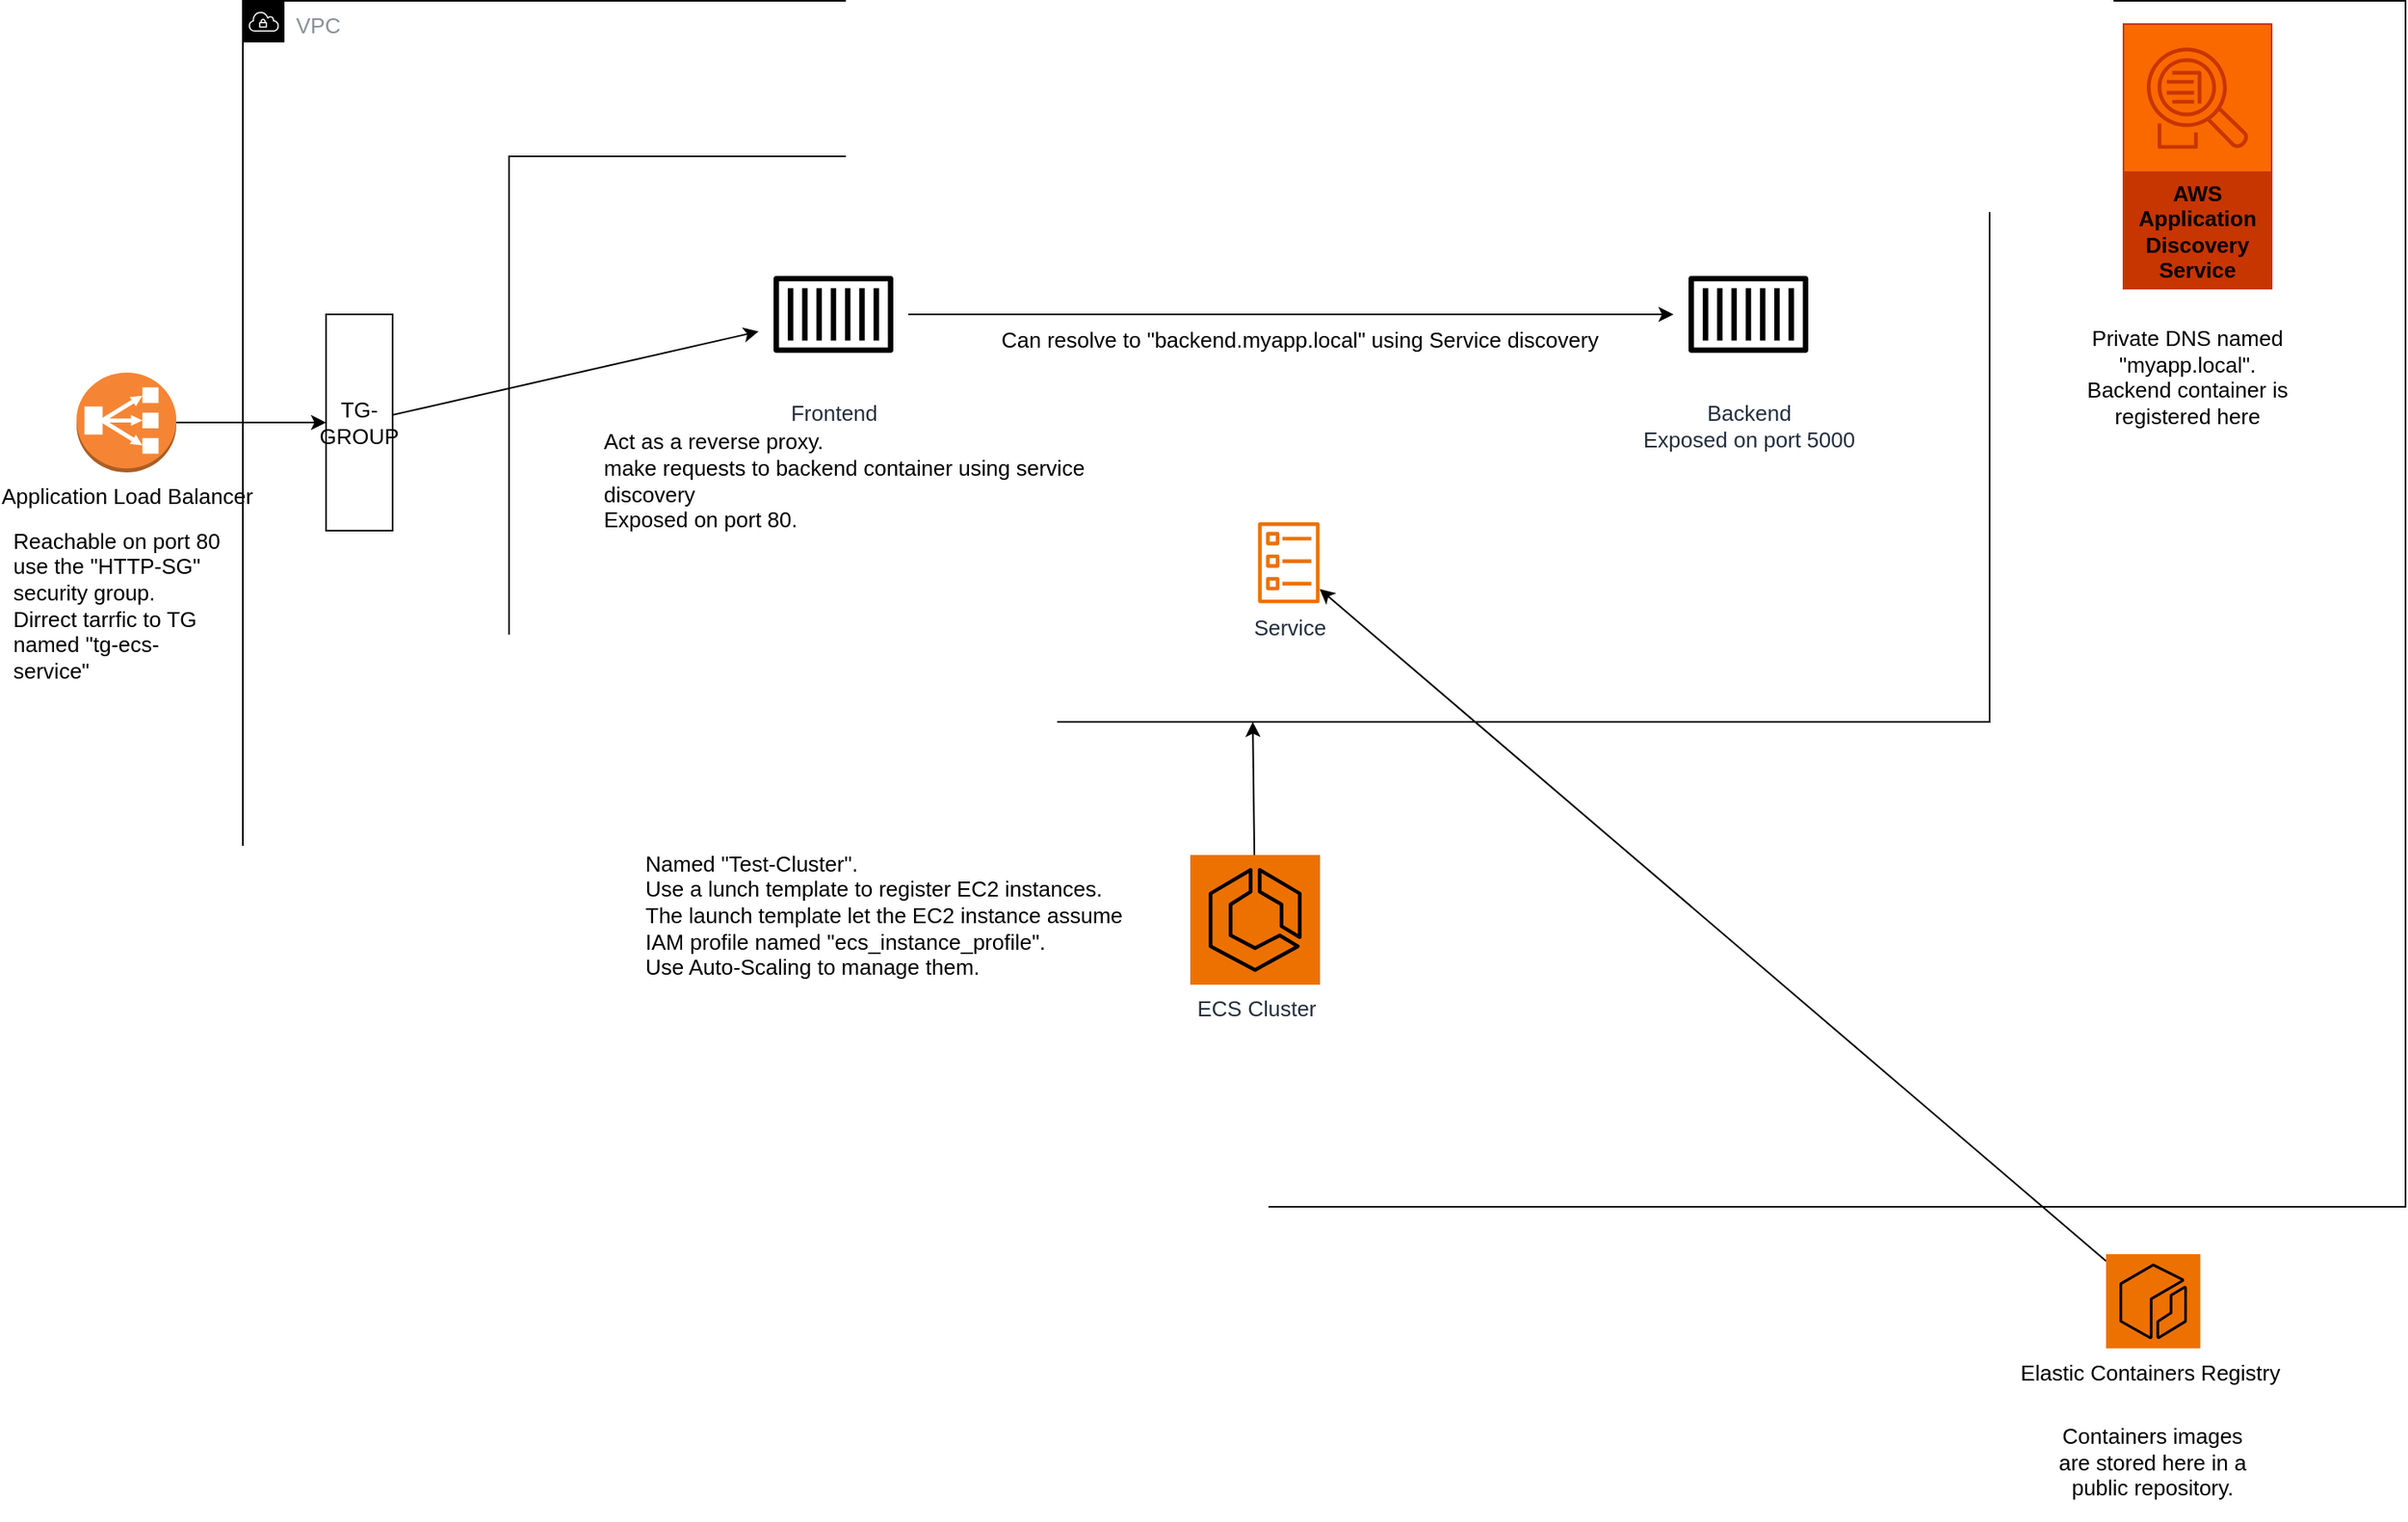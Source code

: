 <mxfile version="26.0.6">
  <diagram name="Page-1" id="ebpJR9qrFuWWieE_NdlR">
    <mxGraphModel dx="1050" dy="522" grid="1" gridSize="10" guides="1" tooltips="1" connect="1" arrows="1" fold="1" page="1" pageScale="1" pageWidth="850" pageHeight="1100" math="0" shadow="0">
      <root>
        <mxCell id="0" />
        <mxCell id="1" parent="0" />
        <mxCell id="0ww-w1LpznoHiFl1gzos-1" value="" style="rounded=0;whiteSpace=wrap;html=1;gradientColor=none;fillColor=none;fontSize=13;strokeColor=light-dark(#000000,#FFFFFF);" vertex="1" parent="1">
          <mxGeometry x="370" y="120" width="890" height="340" as="geometry" />
        </mxCell>
        <mxCell id="0ww-w1LpznoHiFl1gzos-2" value="VPC" style="sketch=0;outlineConnect=0;gradientColor=none;html=1;whiteSpace=wrap;fontSize=13;fontStyle=0;shape=mxgraph.aws4.group;grIcon=mxgraph.aws4.group_vpc;strokeColor=light-dark(#000000,#FFFFFF);fillColor=none;verticalAlign=top;align=left;spacingLeft=30;fontColor=#879196;dashed=0;" vertex="1" parent="1">
          <mxGeometry x="210" y="26.5" width="1300" height="725" as="geometry" />
        </mxCell>
        <mxCell id="0ww-w1LpznoHiFl1gzos-3" style="rounded=0;orthogonalLoop=1;jettySize=auto;html=1;entryX=0;entryY=0.5;entryDx=0;entryDy=0;fontSize=13;strokeColor=light-dark(#000000,#FFFFFF);" edge="1" parent="1" source="0ww-w1LpznoHiFl1gzos-4" target="0ww-w1LpznoHiFl1gzos-14">
          <mxGeometry relative="1" as="geometry" />
        </mxCell>
        <mxCell id="0ww-w1LpznoHiFl1gzos-4" value="Application Load Balancer" style="outlineConnect=0;dashed=0;verticalLabelPosition=bottom;verticalAlign=top;align=center;html=1;shape=mxgraph.aws3.classic_load_balancer;fillColor=#F58534;gradientColor=none;fontSize=13;strokeColor=light-dark(#000000,#FFFFFF);" vertex="1" parent="1">
          <mxGeometry x="110" y="250" width="60" height="60" as="geometry" />
        </mxCell>
        <mxCell id="0ww-w1LpznoHiFl1gzos-5" value="Reachable on port 80&lt;br&gt;use the &quot;HTTP-SG&quot; security group.&amp;nbsp;&lt;div&gt;Dirrect tarrfic to TG named &quot;tg-ecs-service&quot;&lt;/div&gt;" style="text;html=1;align=left;verticalAlign=middle;whiteSpace=wrap;rounded=0;fontSize=13;strokeColor=none;" vertex="1" parent="1">
          <mxGeometry x="70" y="340" width="130" height="100" as="geometry" />
        </mxCell>
        <mxCell id="0ww-w1LpznoHiFl1gzos-6" style="rounded=0;orthogonalLoop=1;jettySize=auto;html=1;fontSize=13;strokeColor=light-dark(#000000,#FFFFFF);" edge="1" parent="1" source="0ww-w1LpznoHiFl1gzos-7" target="0ww-w1LpznoHiFl1gzos-1">
          <mxGeometry relative="1" as="geometry" />
        </mxCell>
        <mxCell id="0ww-w1LpznoHiFl1gzos-7" value="ECS Cluster" style="sketch=0;points=[[0,0,0],[0.25,0,0],[0.5,0,0],[0.75,0,0],[1,0,0],[0,1,0],[0.25,1,0],[0.5,1,0],[0.75,1,0],[1,1,0],[0,0.25,0],[0,0.5,0],[0,0.75,0],[1,0.25,0],[1,0.5,0],[1,0.75,0]];outlineConnect=0;fontColor=#232F3E;fillColor=#ED7100;strokeColor=light-dark(#000000,#FFFFFF);dashed=0;verticalLabelPosition=bottom;verticalAlign=top;align=center;html=1;fontSize=13;fontStyle=0;aspect=fixed;shape=mxgraph.aws4.resourceIcon;resIcon=mxgraph.aws4.ecs;" vertex="1" parent="1">
          <mxGeometry x="779.5" y="540" width="78" height="78" as="geometry" />
        </mxCell>
        <mxCell id="0ww-w1LpznoHiFl1gzos-8" value="&lt;font&gt;Named &quot;Test-Cluster&quot;.&lt;/font&gt;&lt;div&gt;&lt;font&gt;Use a lunch template to register EC2 instances.&lt;br&gt;The launch template let the EC2 instance assume IAM profile named &quot;ecs_instance_profile&quot;.&lt;br&gt;Use Auto-Scaling to manage them.&lt;/font&gt;&lt;/div&gt;&lt;div&gt;&lt;font&gt;&amp;nbsp;&lt;/font&gt;&lt;/div&gt;" style="text;html=1;align=left;verticalAlign=middle;whiteSpace=wrap;rounded=0;fontSize=13;strokeColor=none;" vertex="1" parent="1">
          <mxGeometry x="450" y="540" width="294.25" height="87" as="geometry" />
        </mxCell>
        <mxCell id="0ww-w1LpznoHiFl1gzos-9" value="Can resolve to &quot;backend.myapp.local&quot; using Service discovery" style="rounded=0;orthogonalLoop=1;jettySize=auto;html=1;fontSize=13;strokeColor=light-dark(#000000,#FFFFFF);" edge="1" parent="1" source="0ww-w1LpznoHiFl1gzos-10" target="0ww-w1LpznoHiFl1gzos-12">
          <mxGeometry x="0.024" y="-15" relative="1" as="geometry">
            <mxPoint x="-1" as="offset" />
          </mxGeometry>
        </mxCell>
        <mxCell id="0ww-w1LpznoHiFl1gzos-10" value="Frontend" style="sketch=0;outlineConnect=0;fontColor=#232F3E;gradientColor=none;strokeColor=light-dark(#000000,#FFFFFF);fillColor=#ffffff;dashed=0;verticalLabelPosition=bottom;verticalAlign=top;align=center;html=1;fontSize=13;fontStyle=0;aspect=fixed;shape=mxgraph.aws4.resourceIcon;resIcon=mxgraph.aws4.container_1;" vertex="1" parent="1">
          <mxGeometry x="520" y="170" width="90" height="90" as="geometry" />
        </mxCell>
        <mxCell id="0ww-w1LpznoHiFl1gzos-11" value="Service" style="sketch=0;outlineConnect=0;fontColor=#232F3E;gradientColor=none;fillColor=#ED7100;strokeColor=light-dark(#000000,#FFFFFF);dashed=0;verticalLabelPosition=bottom;verticalAlign=top;align=center;html=1;fontSize=13;fontStyle=0;aspect=fixed;pointerEvents=1;shape=mxgraph.aws4.ecs_task;" vertex="1" parent="1">
          <mxGeometry x="820" y="340" width="37.5" height="48.65" as="geometry" />
        </mxCell>
        <mxCell id="0ww-w1LpznoHiFl1gzos-12" value="Backend&lt;div&gt;Exposed on port 5000&lt;/div&gt;" style="sketch=0;outlineConnect=0;fontColor=#232F3E;gradientColor=none;strokeColor=light-dark(#000000,#FFFFFF);fillColor=#ffffff;dashed=0;verticalLabelPosition=bottom;verticalAlign=top;align=center;html=1;fontSize=13;fontStyle=0;aspect=fixed;shape=mxgraph.aws4.resourceIcon;resIcon=mxgraph.aws4.container_1;" vertex="1" parent="1">
          <mxGeometry x="1070" y="170" width="90" height="90" as="geometry" />
        </mxCell>
        <mxCell id="0ww-w1LpznoHiFl1gzos-13" style="rounded=0;orthogonalLoop=1;jettySize=auto;html=1;fontSize=13;strokeColor=light-dark(#000000,#FFFFFF);" edge="1" parent="1" source="0ww-w1LpznoHiFl1gzos-14" target="0ww-w1LpznoHiFl1gzos-10">
          <mxGeometry relative="1" as="geometry" />
        </mxCell>
        <mxCell id="0ww-w1LpznoHiFl1gzos-14" value="TG- GROUP" style="rounded=0;whiteSpace=wrap;html=1;fontSize=13;strokeColor=light-dark(#000000,#FFFFFF);" vertex="1" parent="1">
          <mxGeometry x="260" y="215.0" width="40" height="130" as="geometry" />
        </mxCell>
        <mxCell id="0ww-w1LpznoHiFl1gzos-15" value="&lt;font style=&quot;color: light-dark(rgb(0, 0, 0), rgb(0, 0, 0));&quot;&gt;AWS Application Discovery Service&lt;/font&gt;" style="sketch=0;outlineConnect=0;fontColor=#000000;strokeColor=#C73500;fillColor=#fa6800;dashed=0;verticalLabelPosition=middle;verticalAlign=bottom;align=center;html=1;whiteSpace=wrap;fontSize=13;fontStyle=1;spacing=3;shape=mxgraph.aws4.productIcon;prIcon=mxgraph.aws4.application_discovery_service;" vertex="1" parent="1">
          <mxGeometry x="1340" y="40" width="90" height="160" as="geometry" />
        </mxCell>
        <mxCell id="0ww-w1LpznoHiFl1gzos-16" value="&lt;div style=&quot;text-wrap-mode: nowrap;&quot;&gt;&lt;font style=&quot;color: light-dark(rgb(0, 0, 0), rgb(255, 255, 255));&quot;&gt;Act as a reverse proxy.&lt;/font&gt;&lt;/div&gt;&lt;div style=&quot;text-wrap-mode: nowrap;&quot;&gt;&lt;font style=&quot;color: light-dark(rgb(0, 0, 0), rgb(255, 255, 255));&quot;&gt;make requests to backend container using service discovery&lt;/font&gt;&lt;/div&gt;&lt;div style=&quot;text-wrap-mode: nowrap;&quot;&gt;&lt;font style=&quot;color: light-dark(rgb(0, 0, 0), rgb(255, 255, 255));&quot;&gt;Exposed on port 80.&lt;/font&gt;&lt;/div&gt;" style="text;html=1;align=left;verticalAlign=middle;whiteSpace=wrap;rounded=0;fontSize=13;strokeColor=none;" vertex="1" parent="1">
          <mxGeometry x="425" y="270" width="300" height="90" as="geometry" />
        </mxCell>
        <mxCell id="0ww-w1LpznoHiFl1gzos-17" style="rounded=0;orthogonalLoop=1;jettySize=auto;html=1;strokeColor=light-dark(#000000,#FFFFFF);fontSize=13;" edge="1" parent="1" source="0ww-w1LpznoHiFl1gzos-18" target="0ww-w1LpznoHiFl1gzos-11">
          <mxGeometry relative="1" as="geometry" />
        </mxCell>
        <mxCell id="0ww-w1LpznoHiFl1gzos-18" value="&lt;font style=&quot;color: light-dark(rgb(0, 0, 0), rgb(255, 255, 255));&quot;&gt;Elastic Containers Registry&amp;nbsp;&lt;/font&gt;" style="sketch=0;points=[[0,0,0],[0.25,0,0],[0.5,0,0],[0.75,0,0],[1,0,0],[0,1,0],[0.25,1,0],[0.5,1,0],[0.75,1,0],[1,1,0],[0,0.25,0],[0,0.5,0],[0,0.75,0],[1,0.25,0],[1,0.5,0],[1,0.75,0]];outlineConnect=0;fontColor=#232F3E;fillColor=#ED7100;strokeColor=light-dark(#000000,#FFFFFF);dashed=0;verticalLabelPosition=bottom;verticalAlign=top;align=center;html=1;fontSize=13;fontStyle=0;aspect=fixed;shape=mxgraph.aws4.resourceIcon;resIcon=mxgraph.aws4.ecr;" vertex="1" parent="1">
          <mxGeometry x="1330" y="780" width="56.67" height="56.67" as="geometry" />
        </mxCell>
        <mxCell id="0ww-w1LpznoHiFl1gzos-19" value="Containers images are stored here in a public repository." style="text;html=1;align=center;verticalAlign=middle;whiteSpace=wrap;rounded=0;strokeColor=none;fontSize=13;" vertex="1" parent="1">
          <mxGeometry x="1293.33" y="870" width="130" height="70" as="geometry" />
        </mxCell>
        <mxCell id="0ww-w1LpznoHiFl1gzos-20" value="&lt;div&gt;&lt;br&gt;&lt;/div&gt;&lt;div&gt;Private DNS named &quot;myapp.local&quot;.&lt;/div&gt;Backend container is registered here" style="text;html=1;align=center;verticalAlign=middle;whiteSpace=wrap;rounded=0;fontSize=13;" vertex="1" parent="1">
          <mxGeometry x="1310" y="190" width="137.5" height="110" as="geometry" />
        </mxCell>
      </root>
    </mxGraphModel>
  </diagram>
</mxfile>
